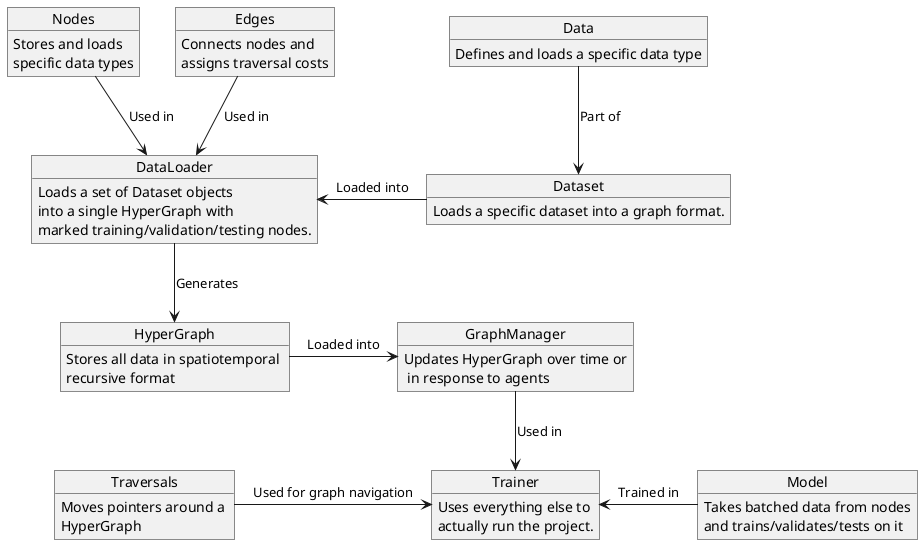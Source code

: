 @startuml concept
Object Trainer {
    Uses everything else to \nactually run the project.
}
Object Nodes {
    Stores and loads \nspecific data types
}
Object Edges {
    Connects nodes and \nassigns traversal costs
}
Object HyperGraph {
    Stores all data in spatiotemporal \nrecursive format
}
Object GraphManager {
    Updates HyperGraph over time or\n in response to agents
}
Object Traversals {
    Moves pointers around a \nHyperGraph
}
Object Data {
    Defines and loads a specific data type
}
Object DataLoader {
    Loads a set of Dataset objects \ninto a single HyperGraph with \nmarked training/validation/testing nodes.
}
Object Model {
    Takes batched data from nodes\nand trains/validates/tests on it
}
Object Dataset {
    Loads a specific dataset into a graph format.
}
Data-down->Dataset: Part of
Dataset-left->DataLoader: Loaded into
DataLoader-down->HyperGraph: Generates
HyperGraph->GraphManager: Loaded into
Nodes-down->DataLoader: Used in
Edges-down->DataLoader: Used in
GraphManager-down->Trainer: Used in
Traversals->Trainer: Used for graph navigation
Model-left->Trainer: Trained in

@enduml
